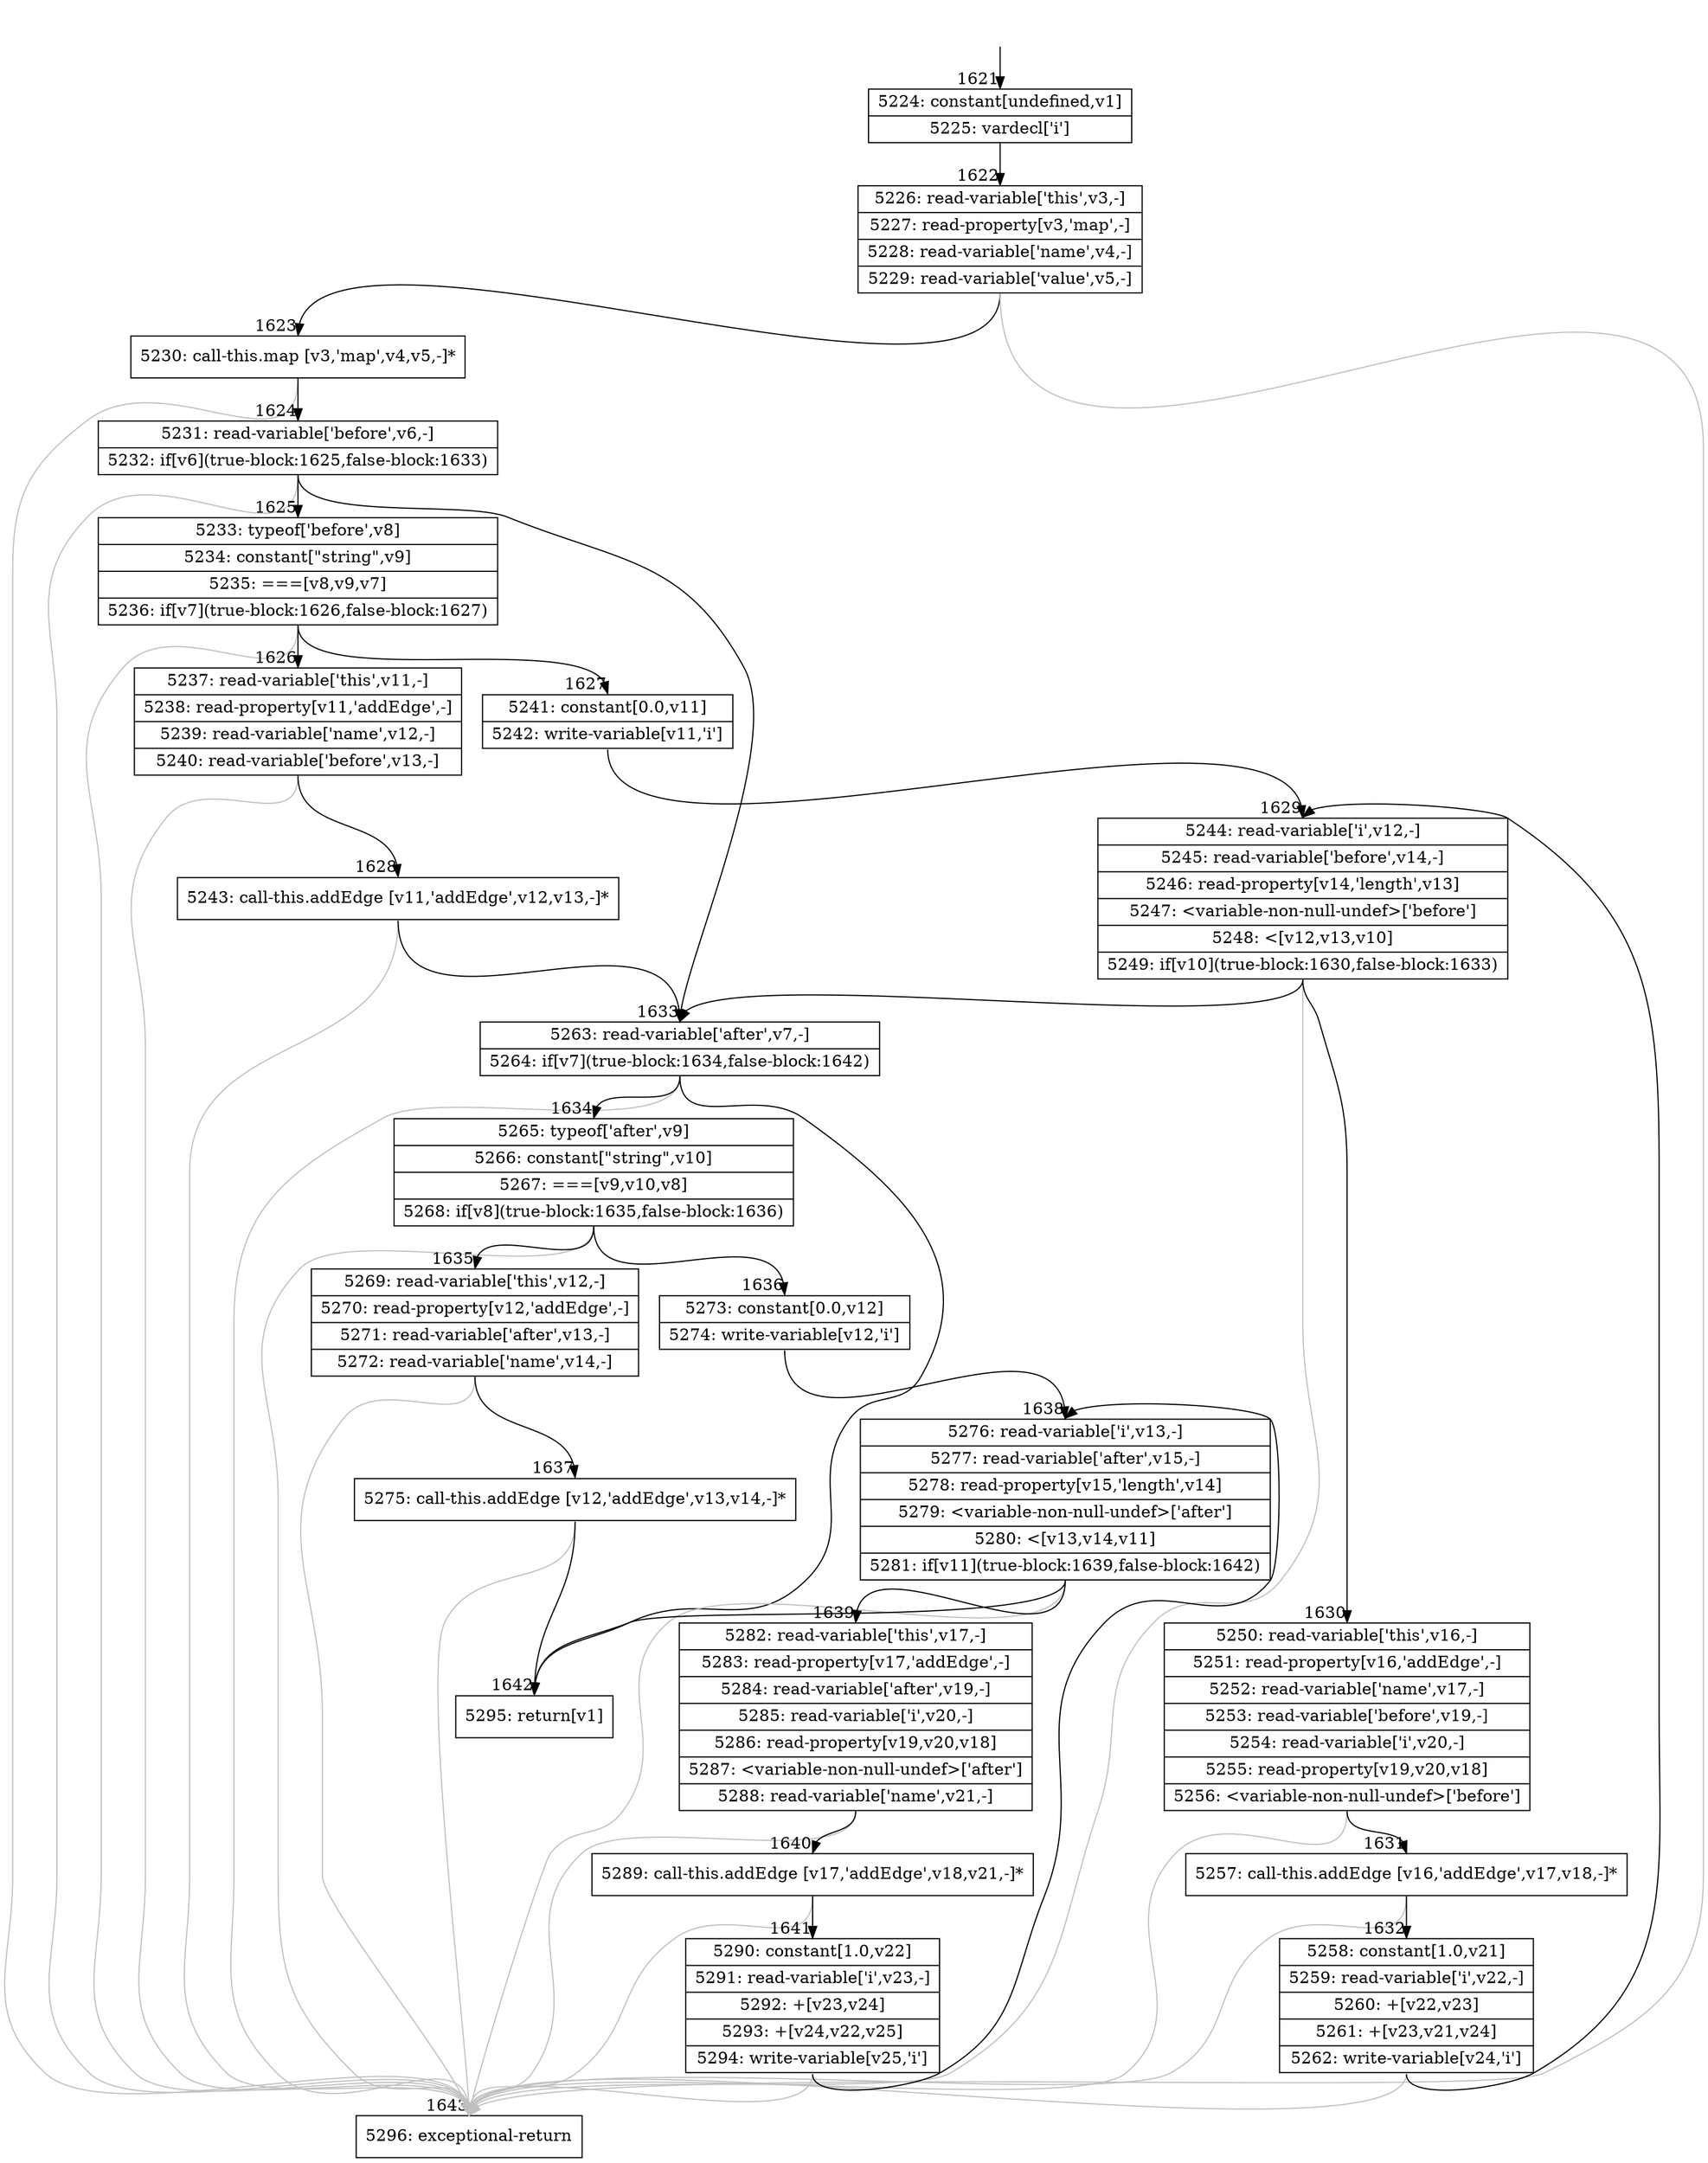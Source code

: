 digraph {
rankdir="TD"
BB_entry123[shape=none,label=""];
BB_entry123 -> BB1621 [tailport=s, headport=n, headlabel="    1621"]
BB1621 [shape=record label="{5224: constant[undefined,v1]|5225: vardecl['i']}" ] 
BB1621 -> BB1622 [tailport=s, headport=n, headlabel="      1622"]
BB1622 [shape=record label="{5226: read-variable['this',v3,-]|5227: read-property[v3,'map',-]|5228: read-variable['name',v4,-]|5229: read-variable['value',v5,-]}" ] 
BB1622 -> BB1623 [tailport=s, headport=n, headlabel="      1623"]
BB1622 -> BB1643 [tailport=s, headport=n, color=gray, headlabel="      1643"]
BB1623 [shape=record label="{5230: call-this.map [v3,'map',v4,v5,-]*}" ] 
BB1623 -> BB1624 [tailport=s, headport=n, headlabel="      1624"]
BB1623 -> BB1643 [tailport=s, headport=n, color=gray]
BB1624 [shape=record label="{5231: read-variable['before',v6,-]|5232: if[v6](true-block:1625,false-block:1633)}" ] 
BB1624 -> BB1625 [tailport=s, headport=n, headlabel="      1625"]
BB1624 -> BB1633 [tailport=s, headport=n, headlabel="      1633"]
BB1624 -> BB1643 [tailport=s, headport=n, color=gray]
BB1625 [shape=record label="{5233: typeof['before',v8]|5234: constant[\"string\",v9]|5235: ===[v8,v9,v7]|5236: if[v7](true-block:1626,false-block:1627)}" ] 
BB1625 -> BB1626 [tailport=s, headport=n, headlabel="      1626"]
BB1625 -> BB1627 [tailport=s, headport=n, headlabel="      1627"]
BB1625 -> BB1643 [tailport=s, headport=n, color=gray]
BB1626 [shape=record label="{5237: read-variable['this',v11,-]|5238: read-property[v11,'addEdge',-]|5239: read-variable['name',v12,-]|5240: read-variable['before',v13,-]}" ] 
BB1626 -> BB1628 [tailport=s, headport=n, headlabel="      1628"]
BB1626 -> BB1643 [tailport=s, headport=n, color=gray]
BB1627 [shape=record label="{5241: constant[0.0,v11]|5242: write-variable[v11,'i']}" ] 
BB1627 -> BB1629 [tailport=s, headport=n, headlabel="      1629"]
BB1628 [shape=record label="{5243: call-this.addEdge [v11,'addEdge',v12,v13,-]*}" ] 
BB1628 -> BB1633 [tailport=s, headport=n]
BB1628 -> BB1643 [tailport=s, headport=n, color=gray]
BB1629 [shape=record label="{5244: read-variable['i',v12,-]|5245: read-variable['before',v14,-]|5246: read-property[v14,'length',v13]|5247: \<variable-non-null-undef\>['before']|5248: \<[v12,v13,v10]|5249: if[v10](true-block:1630,false-block:1633)}" ] 
BB1629 -> BB1630 [tailport=s, headport=n, headlabel="      1630"]
BB1629 -> BB1633 [tailport=s, headport=n]
BB1629 -> BB1643 [tailport=s, headport=n, color=gray]
BB1630 [shape=record label="{5250: read-variable['this',v16,-]|5251: read-property[v16,'addEdge',-]|5252: read-variable['name',v17,-]|5253: read-variable['before',v19,-]|5254: read-variable['i',v20,-]|5255: read-property[v19,v20,v18]|5256: \<variable-non-null-undef\>['before']}" ] 
BB1630 -> BB1631 [tailport=s, headport=n, headlabel="      1631"]
BB1630 -> BB1643 [tailport=s, headport=n, color=gray]
BB1631 [shape=record label="{5257: call-this.addEdge [v16,'addEdge',v17,v18,-]*}" ] 
BB1631 -> BB1632 [tailport=s, headport=n, headlabel="      1632"]
BB1631 -> BB1643 [tailport=s, headport=n, color=gray]
BB1632 [shape=record label="{5258: constant[1.0,v21]|5259: read-variable['i',v22,-]|5260: +[v22,v23]|5261: +[v23,v21,v24]|5262: write-variable[v24,'i']}" ] 
BB1632 -> BB1629 [tailport=s, headport=n]
BB1632 -> BB1643 [tailport=s, headport=n, color=gray]
BB1633 [shape=record label="{5263: read-variable['after',v7,-]|5264: if[v7](true-block:1634,false-block:1642)}" ] 
BB1633 -> BB1634 [tailport=s, headport=n, headlabel="      1634"]
BB1633 -> BB1642 [tailport=s, headport=n, headlabel="      1642"]
BB1633 -> BB1643 [tailport=s, headport=n, color=gray]
BB1634 [shape=record label="{5265: typeof['after',v9]|5266: constant[\"string\",v10]|5267: ===[v9,v10,v8]|5268: if[v8](true-block:1635,false-block:1636)}" ] 
BB1634 -> BB1635 [tailport=s, headport=n, headlabel="      1635"]
BB1634 -> BB1636 [tailport=s, headport=n, headlabel="      1636"]
BB1634 -> BB1643 [tailport=s, headport=n, color=gray]
BB1635 [shape=record label="{5269: read-variable['this',v12,-]|5270: read-property[v12,'addEdge',-]|5271: read-variable['after',v13,-]|5272: read-variable['name',v14,-]}" ] 
BB1635 -> BB1637 [tailport=s, headport=n, headlabel="      1637"]
BB1635 -> BB1643 [tailport=s, headport=n, color=gray]
BB1636 [shape=record label="{5273: constant[0.0,v12]|5274: write-variable[v12,'i']}" ] 
BB1636 -> BB1638 [tailport=s, headport=n, headlabel="      1638"]
BB1637 [shape=record label="{5275: call-this.addEdge [v12,'addEdge',v13,v14,-]*}" ] 
BB1637 -> BB1642 [tailport=s, headport=n]
BB1637 -> BB1643 [tailport=s, headport=n, color=gray]
BB1638 [shape=record label="{5276: read-variable['i',v13,-]|5277: read-variable['after',v15,-]|5278: read-property[v15,'length',v14]|5279: \<variable-non-null-undef\>['after']|5280: \<[v13,v14,v11]|5281: if[v11](true-block:1639,false-block:1642)}" ] 
BB1638 -> BB1639 [tailport=s, headport=n, headlabel="      1639"]
BB1638 -> BB1642 [tailport=s, headport=n]
BB1638 -> BB1643 [tailport=s, headport=n, color=gray]
BB1639 [shape=record label="{5282: read-variable['this',v17,-]|5283: read-property[v17,'addEdge',-]|5284: read-variable['after',v19,-]|5285: read-variable['i',v20,-]|5286: read-property[v19,v20,v18]|5287: \<variable-non-null-undef\>['after']|5288: read-variable['name',v21,-]}" ] 
BB1639 -> BB1640 [tailport=s, headport=n, headlabel="      1640"]
BB1639 -> BB1643 [tailport=s, headport=n, color=gray]
BB1640 [shape=record label="{5289: call-this.addEdge [v17,'addEdge',v18,v21,-]*}" ] 
BB1640 -> BB1641 [tailport=s, headport=n, headlabel="      1641"]
BB1640 -> BB1643 [tailport=s, headport=n, color=gray]
BB1641 [shape=record label="{5290: constant[1.0,v22]|5291: read-variable['i',v23,-]|5292: +[v23,v24]|5293: +[v24,v22,v25]|5294: write-variable[v25,'i']}" ] 
BB1641 -> BB1638 [tailport=s, headport=n]
BB1641 -> BB1643 [tailport=s, headport=n, color=gray]
BB1642 [shape=record label="{5295: return[v1]}" ] 
BB1643 [shape=record label="{5296: exceptional-return}" ] 
//#$~ 2184
}

